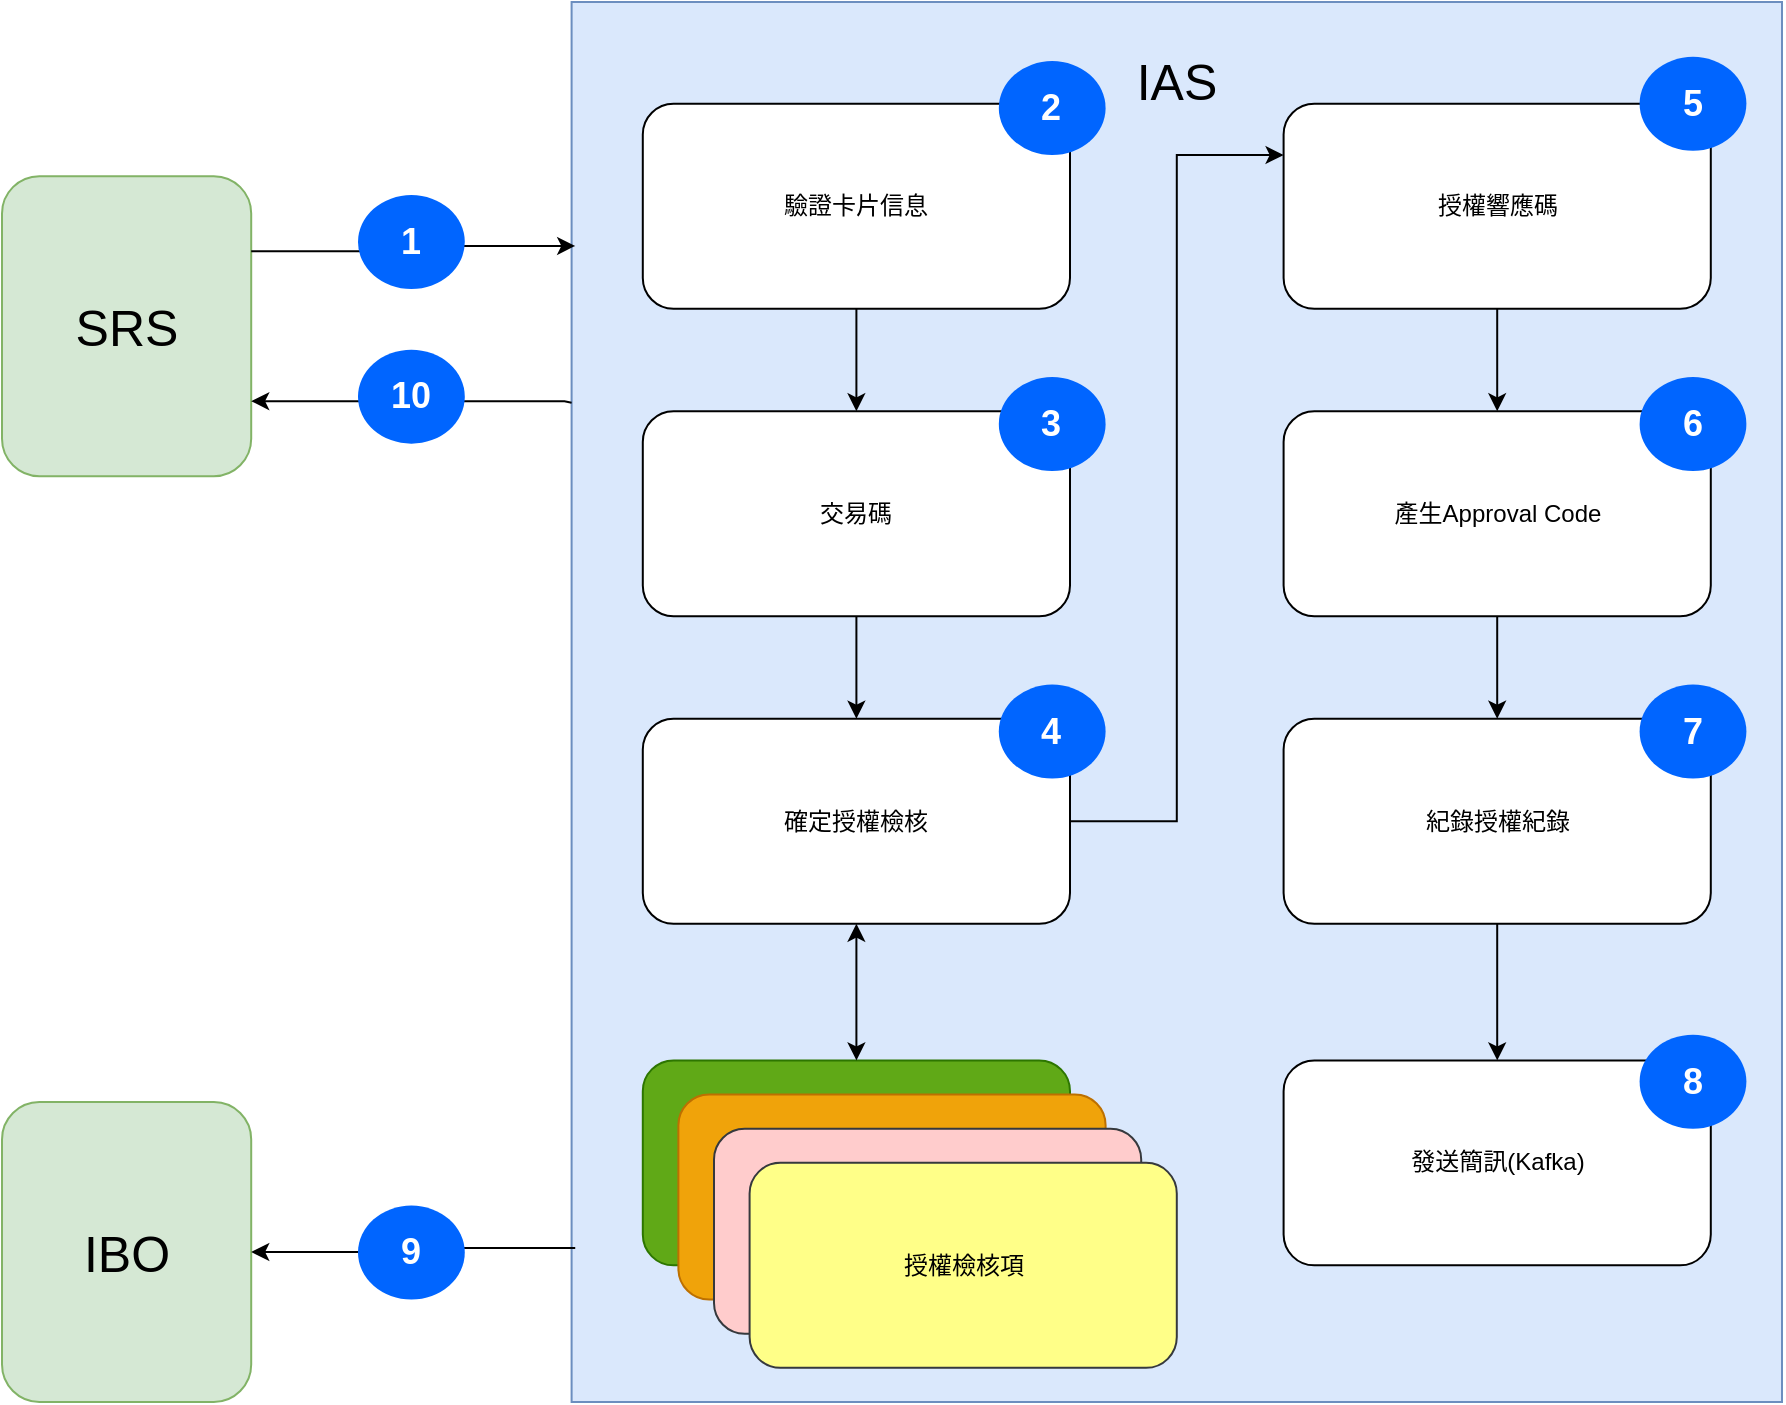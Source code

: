 <mxfile version="22.1.11" type="device" pages="3">
  <diagram id="1zKJ3aS7u4nfxaMgUnLf" name="全景圖">
    <mxGraphModel dx="33" dy="878" grid="1" gridSize="10" guides="1" tooltips="1" connect="1" arrows="1" fold="1" page="1" pageScale="1" pageWidth="1654" pageHeight="1169" math="0" shadow="0">
      <root>
        <mxCell id="0" />
        <mxCell id="1" parent="0" />
        <mxCell id="qILNoeOLNLIKOVBpE9GA-1" value="" style="group;" parent="1" vertex="1" connectable="0">
          <mxGeometry x="1860" y="80" width="890" height="700" as="geometry" />
        </mxCell>
        <mxCell id="qILNoeOLNLIKOVBpE9GA-2" value="&lt;font style=&quot;font-size: 25px;&quot;&gt;SRS&lt;/font&gt;" style="rounded=1;whiteSpace=wrap;html=1;fillColor=#d5e8d4;strokeColor=#82b366;" parent="qILNoeOLNLIKOVBpE9GA-1" vertex="1">
          <mxGeometry y="87.104" width="124.6" height="149.958" as="geometry" />
        </mxCell>
        <mxCell id="qILNoeOLNLIKOVBpE9GA-3" value="" style="rounded=0;whiteSpace=wrap;html=1;align=center;fillColor=#dae8fc;strokeColor=#6c8ebf;gradientColor=none;glass=0;shadow=0;gradientDirection=east;" parent="qILNoeOLNLIKOVBpE9GA-1" vertex="1">
          <mxGeometry x="284.8" width="605.2" height="700" as="geometry" />
        </mxCell>
        <mxCell id="qILNoeOLNLIKOVBpE9GA-4" value="&lt;font style=&quot;font-size: 25px;&quot;&gt;IAS&lt;/font&gt;" style="text;html=1;strokeColor=none;fillColor=none;align=center;verticalAlign=middle;whiteSpace=wrap;rounded=0;" parent="qILNoeOLNLIKOVBpE9GA-1" vertex="1">
          <mxGeometry x="534" y="13.326" width="106.8" height="51.245" as="geometry" />
        </mxCell>
        <mxCell id="qILNoeOLNLIKOVBpE9GA-5" value="驗證卡片信息" style="rounded=1;whiteSpace=wrap;html=1;" parent="qILNoeOLNLIKOVBpE9GA-1" vertex="1">
          <mxGeometry x="320.4" y="50.906" width="213.6" height="102.49" as="geometry" />
        </mxCell>
        <mxCell id="qILNoeOLNLIKOVBpE9GA-6" value="交易碼" style="rounded=1;whiteSpace=wrap;html=1;" parent="qILNoeOLNLIKOVBpE9GA-1" vertex="1">
          <mxGeometry x="320.4" y="204.641" width="213.6" height="102.49" as="geometry" />
        </mxCell>
        <mxCell id="qILNoeOLNLIKOVBpE9GA-7" value="" style="edgeStyle=orthogonalEdgeStyle;rounded=0;orthogonalLoop=1;jettySize=auto;html=1;" parent="qILNoeOLNLIKOVBpE9GA-1" source="qILNoeOLNLIKOVBpE9GA-5" target="qILNoeOLNLIKOVBpE9GA-6" edge="1">
          <mxGeometry relative="1" as="geometry" />
        </mxCell>
        <mxCell id="qILNoeOLNLIKOVBpE9GA-8" value="確定授權檢核" style="rounded=1;whiteSpace=wrap;html=1;" parent="qILNoeOLNLIKOVBpE9GA-1" vertex="1">
          <mxGeometry x="320.4" y="358.375" width="213.6" height="102.49" as="geometry" />
        </mxCell>
        <mxCell id="qILNoeOLNLIKOVBpE9GA-9" value="" style="edgeStyle=orthogonalEdgeStyle;rounded=0;orthogonalLoop=1;jettySize=auto;html=1;" parent="qILNoeOLNLIKOVBpE9GA-1" source="qILNoeOLNLIKOVBpE9GA-6" target="qILNoeOLNLIKOVBpE9GA-8" edge="1">
          <mxGeometry relative="1" as="geometry" />
        </mxCell>
        <mxCell id="qILNoeOLNLIKOVBpE9GA-10" value="授權響應碼" style="rounded=1;whiteSpace=wrap;html=1;" parent="qILNoeOLNLIKOVBpE9GA-1" vertex="1">
          <mxGeometry x="640.8" y="50.906" width="213.6" height="102.49" as="geometry" />
        </mxCell>
        <mxCell id="qILNoeOLNLIKOVBpE9GA-11" style="edgeStyle=orthogonalEdgeStyle;rounded=0;orthogonalLoop=1;jettySize=auto;html=1;entryX=0;entryY=0.25;entryDx=0;entryDy=0;" parent="qILNoeOLNLIKOVBpE9GA-1" source="qILNoeOLNLIKOVBpE9GA-8" target="qILNoeOLNLIKOVBpE9GA-10" edge="1">
          <mxGeometry relative="1" as="geometry" />
        </mxCell>
        <mxCell id="qILNoeOLNLIKOVBpE9GA-12" value="產生Approval Code" style="rounded=1;whiteSpace=wrap;html=1;" parent="qILNoeOLNLIKOVBpE9GA-1" vertex="1">
          <mxGeometry x="640.8" y="204.641" width="213.6" height="102.49" as="geometry" />
        </mxCell>
        <mxCell id="qILNoeOLNLIKOVBpE9GA-13" style="edgeStyle=orthogonalEdgeStyle;rounded=0;orthogonalLoop=1;jettySize=auto;html=1;" parent="qILNoeOLNLIKOVBpE9GA-1" source="qILNoeOLNLIKOVBpE9GA-10" target="qILNoeOLNLIKOVBpE9GA-12" edge="1">
          <mxGeometry relative="1" as="geometry" />
        </mxCell>
        <mxCell id="qILNoeOLNLIKOVBpE9GA-14" value="紀錄授權紀錄" style="rounded=1;whiteSpace=wrap;html=1;" parent="qILNoeOLNLIKOVBpE9GA-1" vertex="1">
          <mxGeometry x="640.8" y="358.375" width="213.6" height="102.49" as="geometry" />
        </mxCell>
        <mxCell id="qILNoeOLNLIKOVBpE9GA-15" style="edgeStyle=orthogonalEdgeStyle;rounded=0;orthogonalLoop=1;jettySize=auto;html=1;entryX=0.5;entryY=0;entryDx=0;entryDy=0;" parent="qILNoeOLNLIKOVBpE9GA-1" source="qILNoeOLNLIKOVBpE9GA-12" target="qILNoeOLNLIKOVBpE9GA-14" edge="1">
          <mxGeometry relative="1" as="geometry" />
        </mxCell>
        <mxCell id="qILNoeOLNLIKOVBpE9GA-16" value="發送簡訊(Kafka)" style="rounded=1;whiteSpace=wrap;html=1;" parent="qILNoeOLNLIKOVBpE9GA-1" vertex="1">
          <mxGeometry x="640.8" y="529.192" width="213.6" height="102.49" as="geometry" />
        </mxCell>
        <mxCell id="qILNoeOLNLIKOVBpE9GA-17" style="edgeStyle=orthogonalEdgeStyle;rounded=0;orthogonalLoop=1;jettySize=auto;html=1;" parent="qILNoeOLNLIKOVBpE9GA-1" source="qILNoeOLNLIKOVBpE9GA-14" target="qILNoeOLNLIKOVBpE9GA-16" edge="1">
          <mxGeometry relative="1" as="geometry" />
        </mxCell>
        <mxCell id="qILNoeOLNLIKOVBpE9GA-18" value="確定授權檢核" style="rounded=1;whiteSpace=wrap;html=1;fillColor=#60a917;strokeColor=#2D7600;fontColor=#ffffff;" parent="qILNoeOLNLIKOVBpE9GA-1" vertex="1">
          <mxGeometry x="320.4" y="529.192" width="213.6" height="102.49" as="geometry" />
        </mxCell>
        <mxCell id="qILNoeOLNLIKOVBpE9GA-19" value="" style="edgeStyle=orthogonalEdgeStyle;rounded=0;orthogonalLoop=1;jettySize=auto;html=1;startArrow=classic;startFill=1;" parent="qILNoeOLNLIKOVBpE9GA-1" source="qILNoeOLNLIKOVBpE9GA-8" target="qILNoeOLNLIKOVBpE9GA-18" edge="1">
          <mxGeometry relative="1" as="geometry" />
        </mxCell>
        <mxCell id="qILNoeOLNLIKOVBpE9GA-20" value="確定授權檢核" style="rounded=1;whiteSpace=wrap;html=1;fillColor=#f0a30a;fontColor=#000000;strokeColor=#BD7000;" parent="qILNoeOLNLIKOVBpE9GA-1" vertex="1">
          <mxGeometry x="338.2" y="546.274" width="213.6" height="102.49" as="geometry" />
        </mxCell>
        <mxCell id="qILNoeOLNLIKOVBpE9GA-21" value="確定授權檢核" style="rounded=1;whiteSpace=wrap;html=1;fillColor=#ffcccc;strokeColor=#36393d;" parent="qILNoeOLNLIKOVBpE9GA-1" vertex="1">
          <mxGeometry x="356" y="563.355" width="213.6" height="102.49" as="geometry" />
        </mxCell>
        <mxCell id="qILNoeOLNLIKOVBpE9GA-22" value="授權檢核項" style="rounded=1;whiteSpace=wrap;html=1;fillColor=#ffff88;strokeColor=#36393d;" parent="qILNoeOLNLIKOVBpE9GA-1" vertex="1">
          <mxGeometry x="373.8" y="580.437" width="213.6" height="102.49" as="geometry" />
        </mxCell>
        <mxCell id="qILNoeOLNLIKOVBpE9GA-23" value="7" style="ellipse;whiteSpace=wrap;html=1;fontSize=18;fillColor=#0065FF;strokeColor=none;fontColor=#ffffff;rounded=1;fontStyle=1;arcSize=50;sketch=0;" parent="qILNoeOLNLIKOVBpE9GA-1" vertex="1">
          <mxGeometry x="818.8" y="341.294" width="53.4" height="46.975" as="geometry" />
        </mxCell>
        <mxCell id="qILNoeOLNLIKOVBpE9GA-24" value="6" style="ellipse;whiteSpace=wrap;html=1;fontSize=18;fillColor=#0065FF;strokeColor=none;fontColor=#ffffff;rounded=1;fontStyle=1;arcSize=50;sketch=0;" parent="qILNoeOLNLIKOVBpE9GA-1" vertex="1">
          <mxGeometry x="818.8" y="187.559" width="53.4" height="46.975" as="geometry" />
        </mxCell>
        <mxCell id="qILNoeOLNLIKOVBpE9GA-25" value="5" style="ellipse;whiteSpace=wrap;html=1;fontSize=18;fillColor=#0065FF;strokeColor=none;fontColor=#ffffff;rounded=1;fontStyle=1;arcSize=50;sketch=0;" parent="qILNoeOLNLIKOVBpE9GA-1" vertex="1">
          <mxGeometry x="818.8" y="27.419" width="53.4" height="46.975" as="geometry" />
        </mxCell>
        <mxCell id="qILNoeOLNLIKOVBpE9GA-26" value="4" style="ellipse;whiteSpace=wrap;html=1;fontSize=18;fillColor=#0065FF;strokeColor=none;fontColor=#ffffff;rounded=1;fontStyle=1;arcSize=50;sketch=0;" parent="qILNoeOLNLIKOVBpE9GA-1" vertex="1">
          <mxGeometry x="498.4" y="341.294" width="53.4" height="46.975" as="geometry" />
        </mxCell>
        <mxCell id="qILNoeOLNLIKOVBpE9GA-27" value="3" style="ellipse;whiteSpace=wrap;html=1;fontSize=18;fillColor=#0065FF;strokeColor=none;fontColor=#ffffff;rounded=1;fontStyle=1;arcSize=50;sketch=0;" parent="qILNoeOLNLIKOVBpE9GA-1" vertex="1">
          <mxGeometry x="498.4" y="187.559" width="53.4" height="46.975" as="geometry" />
        </mxCell>
        <mxCell id="qILNoeOLNLIKOVBpE9GA-28" value="2" style="ellipse;whiteSpace=wrap;html=1;fontSize=18;fillColor=#0065FF;strokeColor=none;fontColor=#ffffff;rounded=1;fontStyle=1;arcSize=50;sketch=0;" parent="qILNoeOLNLIKOVBpE9GA-1" vertex="1">
          <mxGeometry x="498.4" y="29.554" width="53.4" height="46.975" as="geometry" />
        </mxCell>
        <mxCell id="qILNoeOLNLIKOVBpE9GA-29" value="8" style="ellipse;whiteSpace=wrap;html=1;fontSize=18;fillColor=#0065FF;strokeColor=none;fontColor=#ffffff;rounded=1;fontStyle=1;arcSize=50;sketch=0;" parent="qILNoeOLNLIKOVBpE9GA-1" vertex="1">
          <mxGeometry x="818.8" y="516.381" width="53.4" height="46.975" as="geometry" />
        </mxCell>
        <mxCell id="qILNoeOLNLIKOVBpE9GA-30" value="&lt;font style=&quot;font-size: 25px;&quot;&gt;IBO&lt;/font&gt;" style="rounded=1;whiteSpace=wrap;html=1;fillColor=#d5e8d4;strokeColor=#82b366;" parent="qILNoeOLNLIKOVBpE9GA-1" vertex="1">
          <mxGeometry y="550.042" width="124.6" height="149.958" as="geometry" />
        </mxCell>
        <mxCell id="qILNoeOLNLIKOVBpE9GA-31" style="edgeStyle=orthogonalEdgeStyle;rounded=0;orthogonalLoop=1;jettySize=auto;html=1;exitX=1;exitY=0.25;exitDx=0;exitDy=0;" parent="qILNoeOLNLIKOVBpE9GA-1" source="qILNoeOLNLIKOVBpE9GA-2" edge="1">
          <mxGeometry relative="1" as="geometry">
            <mxPoint x="286.58" y="121.945" as="targetPoint" />
            <Array as="points">
              <mxPoint x="204.7" y="125.429" />
              <mxPoint x="204.7" y="121.945" />
              <mxPoint x="286.58" y="121.945" />
            </Array>
          </mxGeometry>
        </mxCell>
        <mxCell id="qILNoeOLNLIKOVBpE9GA-32" value="1" style="ellipse;whiteSpace=wrap;html=1;fontSize=18;fillColor=#0065FF;strokeColor=none;fontColor=#ffffff;rounded=1;fontStyle=1;arcSize=50;sketch=0;" parent="qILNoeOLNLIKOVBpE9GA-1" vertex="1">
          <mxGeometry x="178" y="96.547" width="53.4" height="46.975" as="geometry" />
        </mxCell>
        <mxCell id="qILNoeOLNLIKOVBpE9GA-33" style="edgeStyle=orthogonalEdgeStyle;rounded=0;orthogonalLoop=1;jettySize=auto;html=1;exitX=1;exitY=0.75;exitDx=0;exitDy=0;endArrow=none;endFill=0;startArrow=classic;startFill=1;" parent="qILNoeOLNLIKOVBpE9GA-1" source="qILNoeOLNLIKOVBpE9GA-2" edge="1">
          <mxGeometry relative="1" as="geometry">
            <mxPoint x="284.8" y="200.338" as="targetPoint" />
            <Array as="points">
              <mxPoint x="281.24" y="200.338" />
            </Array>
          </mxGeometry>
        </mxCell>
        <mxCell id="qILNoeOLNLIKOVBpE9GA-34" value="10" style="ellipse;whiteSpace=wrap;html=1;fontSize=18;fillColor=#0065FF;strokeColor=none;fontColor=#ffffff;rounded=1;fontStyle=1;arcSize=50;sketch=0;" parent="qILNoeOLNLIKOVBpE9GA-1" vertex="1">
          <mxGeometry x="178" y="173.86" width="53.4" height="46.975" as="geometry" />
        </mxCell>
        <mxCell id="qILNoeOLNLIKOVBpE9GA-35" style="edgeStyle=orthogonalEdgeStyle;rounded=0;orthogonalLoop=1;jettySize=auto;html=1;entryX=0.003;entryY=0.89;entryDx=0;entryDy=0;entryPerimeter=0;endArrow=none;endFill=0;startArrow=classic;startFill=1;" parent="qILNoeOLNLIKOVBpE9GA-1" source="qILNoeOLNLIKOVBpE9GA-30" target="qILNoeOLNLIKOVBpE9GA-3" edge="1">
          <mxGeometry relative="1" as="geometry" />
        </mxCell>
        <mxCell id="qILNoeOLNLIKOVBpE9GA-36" value="9" style="ellipse;whiteSpace=wrap;html=1;fontSize=18;fillColor=#0065FF;strokeColor=none;fontColor=#ffffff;rounded=1;fontStyle=1;arcSize=50;sketch=0;" parent="qILNoeOLNLIKOVBpE9GA-1" vertex="1">
          <mxGeometry x="178" y="601.791" width="53.4" height="46.975" as="geometry" />
        </mxCell>
      </root>
    </mxGraphModel>
  </diagram>
  <diagram id="_mXWE-AlIpcyo3pY2MIP" name="系統流程">
    <mxGraphModel dx="1434" dy="746" grid="1" gridSize="10" guides="1" tooltips="1" connect="1" arrows="1" fold="1" page="1" pageScale="1" pageWidth="1654" pageHeight="1169" math="0" shadow="0">
      <root>
        <mxCell id="0" />
        <mxCell id="1" parent="0" />
        <mxCell id="3SIILa7-b4YnE8WX1GCS-1" value="" style="edgeStyle=orthogonalEdgeStyle;rounded=0;orthogonalLoop=1;jettySize=auto;html=1;" parent="1" source="3SIILa7-b4YnE8WX1GCS-2" target="3SIILa7-b4YnE8WX1GCS-5" edge="1">
          <mxGeometry relative="1" as="geometry" />
        </mxCell>
        <mxCell id="3SIILa7-b4YnE8WX1GCS-2" value="common.PrepareIasContextStep" style="rounded=0;whiteSpace=wrap;html=1;" parent="1" vertex="1">
          <mxGeometry x="610" y="40" width="200" height="60" as="geometry" />
        </mxCell>
        <mxCell id="3SIILa7-b4YnE8WX1GCS-3" value="&lt;div style=&quot;&quot;&gt;&lt;span style=&quot;background-color: initial;&quot;&gt;驗證卡號、有效期、幣別&lt;/span&gt;&lt;/div&gt;" style="text;html=1;strokeColor=none;fillColor=none;align=left;verticalAlign=middle;whiteSpace=wrap;rounded=0;" parent="1" vertex="1">
          <mxGeometry x="815" y="65" width="190" height="30" as="geometry" />
        </mxCell>
        <mxCell id="3SIILa7-b4YnE8WX1GCS-4" value="" style="edgeStyle=orthogonalEdgeStyle;rounded=0;orthogonalLoop=1;jettySize=auto;html=1;" parent="1" source="3SIILa7-b4YnE8WX1GCS-5" target="3SIILa7-b4YnE8WX1GCS-8" edge="1">
          <mxGeometry relative="1" as="geometry" />
        </mxCell>
        <mxCell id="3SIILa7-b4YnE8WX1GCS-5" value="step.DetermineTransactionCodeStep" style="rounded=0;whiteSpace=wrap;html=1;" parent="1" vertex="1">
          <mxGeometry x="610" y="180" width="200" height="60" as="geometry" />
        </mxCell>
        <mxCell id="3SIILa7-b4YnE8WX1GCS-6" value="取得交易碼&lt;br&gt;VISA Transaction Rule with ISO message to get txn Code ( filter expression)&lt;br&gt;(強制授權)" style="text;html=1;strokeColor=none;fillColor=none;align=left;verticalAlign=middle;whiteSpace=wrap;rounded=0;" parent="1" vertex="1">
          <mxGeometry x="815" y="185" width="485" height="50" as="geometry" />
        </mxCell>
        <mxCell id="3SIILa7-b4YnE8WX1GCS-7" value="" style="edgeStyle=orthogonalEdgeStyle;rounded=0;orthogonalLoop=1;jettySize=auto;html=1;" parent="1" source="3SIILa7-b4YnE8WX1GCS-8" target="3SIILa7-b4YnE8WX1GCS-12" edge="1">
          <mxGeometry relative="1" as="geometry" />
        </mxCell>
        <mxCell id="3SIILa7-b4YnE8WX1GCS-8" value="check.AuthSequenceCodeStep" style="rounded=0;whiteSpace=wrap;html=1;" parent="1" vertex="1">
          <mxGeometry x="610" y="320" width="200" height="60" as="geometry" />
        </mxCell>
        <mxCell id="3SIILa7-b4YnE8WX1GCS-9" style="edgeStyle=orthogonalEdgeStyle;rounded=0;orthogonalLoop=1;jettySize=auto;html=1;" parent="1" source="3SIILa7-b4YnE8WX1GCS-10" target="3SIILa7-b4YnE8WX1GCS-25" edge="1">
          <mxGeometry relative="1" as="geometry" />
        </mxCell>
        <mxCell id="3SIILa7-b4YnE8WX1GCS-10" value="找出授權檢核順序（Auth Sequence Code&lt;br&gt;授權檢核項目( Auth Check Item)&lt;br&gt;&lt;br&gt;1. Find&amp;nbsp; athSeqIdnCde&lt;span style=&quot;background-color: initial;&quot;&gt;&amp;nbsp; (&lt;/span&gt;&lt;span style=&quot;background-color: rgb(255, 217, 102);&quot;&gt;DFLTDFLT6810&lt;/span&gt;) from&amp;nbsp; Transaction Process Control By Transaction Code&lt;br&gt;&lt;br&gt;2. Find&amp;nbsp;AuthSequenceCode by athSeqIdnCde&amp;nbsp;+&amp;nbsp;txnCryCde +&amp;nbsp;networkType&lt;br&gt;&lt;br&gt;3. Processing check item from AuthSequence Code&lt;br&gt;" style="text;html=1;strokeColor=none;fillColor=none;align=left;verticalAlign=top;whiteSpace=wrap;rounded=0;" parent="1" vertex="1">
          <mxGeometry x="815" y="277.5" width="300" height="145" as="geometry" />
        </mxCell>
        <mxCell id="3SIILa7-b4YnE8WX1GCS-11" value="" style="edgeStyle=orthogonalEdgeStyle;rounded=0;orthogonalLoop=1;jettySize=auto;html=1;" parent="1" source="3SIILa7-b4YnE8WX1GCS-12" target="3SIILa7-b4YnE8WX1GCS-15" edge="1">
          <mxGeometry relative="1" as="geometry" />
        </mxCell>
        <mxCell id="3SIILa7-b4YnE8WX1GCS-12" value="step.DetermineMostServerResponseStep" style="rounded=0;whiteSpace=wrap;html=1;" parent="1" vertex="1">
          <mxGeometry x="590" y="460" width="240" height="60" as="geometry" />
        </mxCell>
        <mxCell id="3SIILa7-b4YnE8WX1GCS-13" value="檢核violations，並回傳授權響應碼" style="text;html=1;strokeColor=none;fillColor=none;align=left;verticalAlign=middle;whiteSpace=wrap;rounded=0;" parent="1" vertex="1">
          <mxGeometry x="840" y="470" width="300" height="30" as="geometry" />
        </mxCell>
        <mxCell id="3SIILa7-b4YnE8WX1GCS-14" value="" style="edgeStyle=orthogonalEdgeStyle;rounded=0;orthogonalLoop=1;jettySize=auto;html=1;" parent="1" source="3SIILa7-b4YnE8WX1GCS-15" target="3SIILa7-b4YnE8WX1GCS-18" edge="1">
          <mxGeometry relative="1" as="geometry" />
        </mxCell>
        <mxCell id="3SIILa7-b4YnE8WX1GCS-15" value="step.GenerateApproveCodeStep" style="rounded=0;whiteSpace=wrap;html=1;" parent="1" vertex="1">
          <mxGeometry x="590" y="600" width="240" height="60" as="geometry" />
        </mxCell>
        <mxCell id="3SIILa7-b4YnE8WX1GCS-16" value="產生approval Code" style="text;html=1;strokeColor=none;fillColor=none;align=left;verticalAlign=middle;whiteSpace=wrap;rounded=0;" parent="1" vertex="1">
          <mxGeometry x="840" y="615" width="300" height="30" as="geometry" />
        </mxCell>
        <mxCell id="3SIILa7-b4YnE8WX1GCS-17" value="" style="edgeStyle=orthogonalEdgeStyle;rounded=0;orthogonalLoop=1;jettySize=auto;html=1;" parent="1" source="3SIILa7-b4YnE8WX1GCS-18" target="3SIILa7-b4YnE8WX1GCS-21" edge="1">
          <mxGeometry relative="1" as="geometry" />
        </mxCell>
        <mxCell id="3SIILa7-b4YnE8WX1GCS-18" value="step.CreateOutstandingStep" style="rounded=0;whiteSpace=wrap;html=1;" parent="1" vertex="1">
          <mxGeometry x="590" y="740" width="240" height="60" as="geometry" />
        </mxCell>
        <mxCell id="3SIILa7-b4YnE8WX1GCS-19" value="紀錄授權(錯誤)信息(outstanding_authorization)" style="text;html=1;strokeColor=none;fillColor=none;align=left;verticalAlign=middle;whiteSpace=wrap;rounded=0;" parent="1" vertex="1">
          <mxGeometry x="840" y="755" width="300" height="30" as="geometry" />
        </mxCell>
        <mxCell id="3SIILa7-b4YnE8WX1GCS-20" value="" style="edgeStyle=orthogonalEdgeStyle;rounded=0;orthogonalLoop=1;jettySize=auto;html=1;" parent="1" source="3SIILa7-b4YnE8WX1GCS-21" target="3SIILa7-b4YnE8WX1GCS-23" edge="1">
          <mxGeometry relative="1" as="geometry" />
        </mxCell>
        <UserObject label="step.SendMessageStep" id="3SIILa7-b4YnE8WX1GCS-21">
          <mxCell style="rounded=0;whiteSpace=wrap;html=1;" parent="1" vertex="1">
            <mxGeometry x="590" y="880" width="240" height="60" as="geometry" />
          </mxCell>
        </UserObject>
        <mxCell id="3SIILa7-b4YnE8WX1GCS-22" value="Kafka&lt;br&gt;即時/不即時入帳&lt;br&gt;&lt;br&gt;根據Transaction Processing Controler的PTG_TXN_CDE(入帳交易碼)數據執行，和其他相關配置。&lt;br&gt;1.不執行任何動作。&lt;br&gt;2.根據OPI_PTG_IND(聯機入帳標識)，執行否即時/不即時入帳的流程。&lt;br&gt;&lt;br&gt;Notes:&lt;br&gt;&lt;span style=&quot;background-color: rgb(255, 217, 102);&quot;&gt;com.worldline.cardlite.cas.api.AccountPosting/transactionPosting&lt;/span&gt;" style="text;html=1;strokeColor=none;fillColor=none;align=left;verticalAlign=top;whiteSpace=wrap;rounded=0;" parent="1" vertex="1">
          <mxGeometry x="840" y="840" width="350" height="190" as="geometry" />
        </mxCell>
        <UserObject label="step.SendSmsMessageStep" id="3SIILa7-b4YnE8WX1GCS-23">
          <mxCell style="rounded=0;whiteSpace=wrap;html=1;" parent="1" vertex="1">
            <mxGeometry x="590" y="1080" width="240" height="60" as="geometry" />
          </mxCell>
        </UserObject>
        <mxCell id="3SIILa7-b4YnE8WX1GCS-24" value="發送交易訊息至Kafka" style="text;html=1;align=center;verticalAlign=middle;resizable=0;points=[];autosize=1;strokeColor=none;fillColor=none;" parent="1" vertex="1">
          <mxGeometry x="830" y="1080" width="140" height="30" as="geometry" />
        </mxCell>
        <mxCell id="3SIILa7-b4YnE8WX1GCS-25" value="&lt;div&gt;1&lt;span style=&quot;white-space: pre;&quot;&gt;&amp;nbsp;&amp;nbsp;&amp;nbsp;&amp;nbsp;&lt;/span&gt;check.ExpiryDateAuthCheckStep&lt;span style=&quot;&quot;&gt;&lt;span style=&quot;white-space: pre;&quot;&gt;&amp;nbsp;&amp;nbsp;&amp;nbsp;&amp;nbsp;&lt;/span&gt;&lt;/span&gt;10&lt;/div&gt;&lt;div&gt;2&lt;span style=&quot;&quot;&gt;&lt;span style=&quot;white-space: pre;&quot;&gt;&amp;nbsp;&amp;nbsp;&amp;nbsp;&amp;nbsp;&lt;/span&gt;&lt;/span&gt;check.CurrencyCheckStep&lt;span style=&quot;&quot;&gt;&lt;span style=&quot;white-space: pre;&quot;&gt;&amp;nbsp;&amp;nbsp;&amp;nbsp;&amp;nbsp;&lt;/span&gt;&lt;/span&gt;20&lt;/div&gt;&lt;div&gt;3&lt;span style=&quot;&quot;&gt;&lt;span style=&quot;white-space: pre;&quot;&gt;&amp;nbsp;&amp;nbsp;&amp;nbsp;&amp;nbsp;&lt;/span&gt;&lt;/span&gt;check.CustomerStatusAuthCheckStep&lt;span style=&quot;&quot;&gt;&lt;span style=&quot;white-space: pre;&quot;&gt;&amp;nbsp;&amp;nbsp;&amp;nbsp;&amp;nbsp;&lt;/span&gt;&lt;/span&gt;24&lt;/div&gt;&lt;div&gt;4&lt;span style=&quot;&quot;&gt;&lt;span style=&quot;white-space: pre;&quot;&gt;&amp;nbsp;&amp;nbsp;&amp;nbsp;&amp;nbsp;&lt;/span&gt;&lt;/span&gt;check.CustomerBlockAuthCheckStep&lt;span style=&quot;&quot;&gt;&lt;span style=&quot;white-space: pre;&quot;&gt;&amp;nbsp;&amp;nbsp;&amp;nbsp;&amp;nbsp;&lt;/span&gt;&lt;/span&gt;26&lt;/div&gt;&lt;div&gt;5&lt;span style=&quot;&quot;&gt;&lt;span style=&quot;white-space: pre;&quot;&gt;&amp;nbsp;&amp;nbsp;&amp;nbsp;&amp;nbsp;&lt;/span&gt;&lt;/span&gt;check.AccountStatusAuthCheckStep&lt;span style=&quot;&quot;&gt;&lt;span style=&quot;white-space: pre;&quot;&gt;&amp;nbsp;&amp;nbsp;&amp;nbsp;&amp;nbsp;&lt;/span&gt;&lt;/span&gt;30&lt;/div&gt;&lt;div&gt;6&lt;span style=&quot;&quot;&gt;&lt;span style=&quot;white-space: pre;&quot;&gt;&amp;nbsp;&amp;nbsp;&amp;nbsp;&amp;nbsp;&lt;/span&gt;&lt;/span&gt;check.AccountBlockAuthCheckStep&lt;span style=&quot;&quot;&gt;&lt;span style=&quot;white-space: pre;&quot;&gt;&amp;nbsp;&amp;nbsp;&amp;nbsp;&amp;nbsp;&lt;/span&gt;&lt;/span&gt;40&lt;/div&gt;&lt;div&gt;7&lt;span style=&quot;&quot;&gt;&lt;span style=&quot;white-space: pre;&quot;&gt;&amp;nbsp;&amp;nbsp;&amp;nbsp;&amp;nbsp;&lt;/span&gt;&lt;/span&gt;check.PlasticStatusAuthCheckStep&lt;span style=&quot;&quot;&gt;&lt;span style=&quot;white-space: pre;&quot;&gt;&amp;nbsp;&amp;nbsp;&amp;nbsp;&amp;nbsp;&lt;/span&gt;&lt;/span&gt;44&lt;/div&gt;&lt;div&gt;8&lt;span style=&quot;&quot;&gt;&lt;span style=&quot;white-space: pre;&quot;&gt;&amp;nbsp;&amp;nbsp;&amp;nbsp;&amp;nbsp;&lt;/span&gt;&lt;/span&gt;check.ApplicationStatusAuthCheckStep&lt;span style=&quot;&quot;&gt;&lt;span style=&quot;white-space: pre;&quot;&gt;&amp;nbsp;&amp;nbsp;&amp;nbsp;&amp;nbsp;&lt;/span&gt;&lt;/span&gt;46&lt;/div&gt;&lt;div&gt;9&lt;span style=&quot;&quot;&gt;&lt;span style=&quot;white-space: pre;&quot;&gt;&amp;nbsp;&amp;nbsp;&amp;nbsp;&amp;nbsp;&lt;/span&gt;&lt;/span&gt;check.FirstUsageAuthCheckStep&lt;span style=&quot;&quot;&gt;&lt;span style=&quot;white-space: pre;&quot;&gt;&amp;nbsp;&amp;nbsp;&amp;nbsp;&amp;nbsp;&lt;/span&gt;&lt;/span&gt;50&lt;/div&gt;&lt;div&gt;10&lt;span style=&quot;&quot;&gt;&lt;span style=&quot;white-space: pre;&quot;&gt;&amp;nbsp;&amp;nbsp;&amp;nbsp;&amp;nbsp;&lt;/span&gt;&lt;/span&gt;check.MccAuthCheckStep&lt;span style=&quot;&quot;&gt;&lt;span style=&quot;white-space: pre;&quot;&gt;&amp;nbsp;&amp;nbsp;&amp;nbsp;&amp;nbsp;&lt;/span&gt;&lt;/span&gt;55&lt;/div&gt;&lt;div&gt;11&lt;span style=&quot;&quot;&gt;&lt;span style=&quot;white-space: pre;&quot;&gt;&amp;nbsp;&amp;nbsp;&amp;nbsp;&amp;nbsp;&lt;/span&gt;&lt;/span&gt;vis.Cvv2AuthCheckStep&lt;span style=&quot;&quot;&gt;&lt;span style=&quot;white-space: pre;&quot;&gt;&amp;nbsp;&amp;nbsp;&amp;nbsp;&amp;nbsp;&lt;/span&gt;&lt;/span&gt;60&lt;/div&gt;&lt;div&gt;12&lt;span style=&quot;&quot;&gt;&lt;span style=&quot;white-space: pre;&quot;&gt;&amp;nbsp;&amp;nbsp;&amp;nbsp;&amp;nbsp;&lt;/span&gt;&lt;/span&gt;check.CvvAuthCheckStep&lt;span style=&quot;&quot;&gt;&lt;span style=&quot;white-space: pre;&quot;&gt;&amp;nbsp;&amp;nbsp;&amp;nbsp;&amp;nbsp;&lt;/span&gt;&lt;/span&gt;70&lt;/div&gt;&lt;div&gt;13&lt;span style=&quot;&quot;&gt;&lt;span style=&quot;white-space: pre;&quot;&gt;&amp;nbsp;&amp;nbsp;&amp;nbsp;&amp;nbsp;&lt;/span&gt;&lt;/span&gt;check.Cvv2RetriesAuthCheckStep&lt;span style=&quot;&quot;&gt;&lt;span style=&quot;white-space: pre;&quot;&gt;&amp;nbsp;&amp;nbsp;&amp;nbsp;&amp;nbsp;&lt;/span&gt;&lt;/span&gt;70&lt;/div&gt;&lt;div&gt;14&lt;span style=&quot;&quot;&gt;&lt;span style=&quot;white-space: pre;&quot;&gt;&amp;nbsp;&amp;nbsp;&amp;nbsp;&amp;nbsp;&lt;/span&gt;&lt;/span&gt;check.CvvRetriesAuthCheckStep&lt;span style=&quot;&quot;&gt;&lt;span style=&quot;white-space: pre;&quot;&gt;&amp;nbsp;&amp;nbsp;&amp;nbsp;&amp;nbsp;&lt;/span&gt;&lt;/span&gt;80&lt;/div&gt;&lt;div&gt;15&lt;span style=&quot;&quot;&gt;&lt;span style=&quot;white-space: pre;&quot;&gt;&amp;nbsp;&amp;nbsp;&amp;nbsp;&amp;nbsp;&lt;/span&gt;&lt;/span&gt;check.PinAuthCheckStep&lt;span style=&quot;&quot;&gt;&lt;span style=&quot;white-space: pre;&quot;&gt;&amp;nbsp;&amp;nbsp;&amp;nbsp;&amp;nbsp;&lt;/span&gt;&lt;/span&gt;80&lt;/div&gt;&lt;div&gt;16&lt;span style=&quot;&quot;&gt;&lt;span style=&quot;white-space: pre;&quot;&gt;&amp;nbsp;&amp;nbsp;&amp;nbsp;&amp;nbsp;&lt;/span&gt;&lt;/span&gt;check.PinRetriesAuthCheckStep&lt;span style=&quot;&quot;&gt;&lt;span style=&quot;white-space: pre;&quot;&gt;&amp;nbsp;&amp;nbsp;&amp;nbsp;&amp;nbsp;&lt;/span&gt;&lt;/span&gt;90&lt;/div&gt;&lt;div&gt;17&lt;span style=&quot;&quot;&gt;&lt;span style=&quot;white-space: pre;&quot;&gt;&amp;nbsp;&amp;nbsp;&amp;nbsp;&amp;nbsp;&lt;/span&gt;&lt;/span&gt;check.ApplicationLimitAuthCheckStep&lt;span style=&quot;&quot;&gt;&lt;span style=&quot;white-space: pre;&quot;&gt;&amp;nbsp;&amp;nbsp;&amp;nbsp;&amp;nbsp;&lt;/span&gt;&lt;/span&gt;100&lt;/div&gt;&lt;div&gt;18&lt;span style=&quot;&quot;&gt;&lt;span style=&quot;white-space: pre;&quot;&gt;&amp;nbsp;&amp;nbsp;&amp;nbsp;&amp;nbsp;&lt;/span&gt;&lt;/span&gt;step.DetermineAccountCreditConfigStep&lt;span style=&quot;&quot;&gt;&lt;span style=&quot;white-space: pre;&quot;&gt;&amp;nbsp;&amp;nbsp;&amp;nbsp;&amp;nbsp;&lt;/span&gt;&lt;/span&gt;110&lt;/div&gt;&lt;div&gt;19&lt;span style=&quot;&quot;&gt;&lt;span style=&quot;white-space: pre;&quot;&gt;&amp;nbsp;&amp;nbsp;&amp;nbsp;&amp;nbsp;&lt;/span&gt;&lt;/span&gt;check.CreditLimitAuthCheckStep&lt;span style=&quot;&quot;&gt;&lt;span style=&quot;white-space: pre;&quot;&gt;&amp;nbsp;&amp;nbsp;&amp;nbsp;&amp;nbsp;&lt;/span&gt;&lt;/span&gt;120&lt;/div&gt;&lt;div&gt;20&lt;span style=&quot;&quot;&gt;&lt;span style=&quot;white-space: pre;&quot;&gt;&amp;nbsp;&amp;nbsp;&amp;nbsp;&amp;nbsp;&lt;/span&gt;&lt;/span&gt;common.UpdateAccountCreditDataStep&lt;span style=&quot;&quot;&gt;&lt;span style=&quot;white-space: pre;&quot;&gt;&amp;nbsp;&amp;nbsp;&amp;nbsp;&amp;nbsp;&lt;/span&gt;&lt;/span&gt;160&lt;/div&gt;&lt;div&gt;21&lt;span style=&quot;&quot;&gt;&lt;span style=&quot;white-space: pre;&quot;&gt;&amp;nbsp;&amp;nbsp;&amp;nbsp;&amp;nbsp;&lt;/span&gt;&lt;/span&gt;check.DetermineAccountVelocityConfigStep&lt;span style=&quot;&quot;&gt;&lt;span style=&quot;white-space: pre;&quot;&gt;&amp;nbsp;&amp;nbsp;&amp;nbsp;&amp;nbsp;&lt;/span&gt;&lt;/span&gt;170&lt;/div&gt;&lt;div&gt;22&lt;span style=&quot;&quot;&gt;&lt;span style=&quot;white-space: pre;&quot;&gt;&amp;nbsp;&amp;nbsp;&amp;nbsp;&amp;nbsp;&lt;/span&gt;&lt;/span&gt;check.BussCaseCheckStep&lt;span style=&quot;&quot;&gt;&lt;span style=&quot;white-space: pre;&quot;&gt;&amp;nbsp;&amp;nbsp;&amp;nbsp;&amp;nbsp;&lt;/span&gt;&lt;/span&gt;172&lt;/div&gt;&lt;div&gt;23&lt;span style=&quot;&quot;&gt;&lt;span style=&quot;white-space: pre;&quot;&gt;&amp;nbsp;&amp;nbsp;&amp;nbsp;&amp;nbsp;&lt;/span&gt;&lt;/span&gt;check.RiskControlCheckStep&lt;span style=&quot;&quot;&gt;&lt;span style=&quot;white-space: pre;&quot;&gt;&amp;nbsp;&amp;nbsp;&amp;nbsp;&amp;nbsp;&lt;/span&gt;&lt;/span&gt;173&lt;/div&gt;&lt;div&gt;24&lt;span style=&quot;&quot;&gt;&lt;span style=&quot;white-space: pre;&quot;&gt;&amp;nbsp;&amp;nbsp;&amp;nbsp;&amp;nbsp;&lt;/span&gt;&lt;/span&gt;check.UsageRateCheckStep&lt;span style=&quot;&quot;&gt;&lt;span style=&quot;white-space: pre;&quot;&gt;&amp;nbsp;&amp;nbsp;&amp;nbsp;&amp;nbsp;&lt;/span&gt;&lt;/span&gt;174&lt;/div&gt;&lt;div&gt;25&lt;span style=&quot;&quot;&gt;&lt;span style=&quot;white-space: pre;&quot;&gt;&amp;nbsp;&amp;nbsp;&amp;nbsp;&amp;nbsp;&lt;/span&gt;&lt;/span&gt;common.UpdateVelocityDataStep&lt;span style=&quot;&quot;&gt;&lt;span style=&quot;white-space: pre;&quot;&gt;&amp;nbsp;&amp;nbsp;&amp;nbsp;&amp;nbsp;&lt;/span&gt;&lt;/span&gt;175&lt;/div&gt;&lt;div&gt;26&lt;span style=&quot;&quot;&gt;&lt;span style=&quot;white-space: pre;&quot;&gt;&amp;nbsp;&amp;nbsp;&amp;nbsp;&amp;nbsp;&lt;/span&gt;&lt;/span&gt;check.RollingExcessiveUsagePeriodStep&lt;span style=&quot;&quot;&gt;&lt;span style=&quot;white-space: pre;&quot;&gt;&amp;nbsp;&amp;nbsp;&amp;nbsp;&amp;nbsp;&lt;/span&gt;&lt;/span&gt;180&lt;/div&gt;&lt;div&gt;27&lt;span style=&quot;&quot;&gt;&lt;span style=&quot;white-space: pre;&quot;&gt;&amp;nbsp;&amp;nbsp;&amp;nbsp;&amp;nbsp;&lt;/span&gt;&lt;/span&gt;check.ExcessiveUsageAuthCheckStep&lt;span style=&quot;&quot;&gt;&lt;span style=&quot;white-space: pre;&quot;&gt;&amp;nbsp;&amp;nbsp;&amp;nbsp;&amp;nbsp;&lt;/span&gt;&lt;/span&gt;190&lt;/div&gt;&lt;div&gt;28&lt;span style=&quot;&quot;&gt;&lt;span style=&quot;white-space: pre;&quot;&gt;&amp;nbsp;&amp;nbsp;&amp;nbsp;&amp;nbsp;&lt;/span&gt;&lt;/span&gt;step.UpdateExcessiveUsageStep&lt;span style=&quot;&quot;&gt;&lt;span style=&quot;white-space: pre;&quot;&gt;&amp;nbsp;&amp;nbsp;&amp;nbsp;&amp;nbsp;&lt;/span&gt;&lt;/span&gt;200&lt;/div&gt;" style="text;html=1;align=left;verticalAlign=middle;resizable=0;points=[];autosize=1;strokeColor=none;fillColor=none;" parent="1" vertex="1">
          <mxGeometry x="1280" y="140" width="320" height="420" as="geometry" />
        </mxCell>
        <mxCell id="3SIILa7-b4YnE8WX1GCS-26" value="IAS" style="rounded=0;whiteSpace=wrap;html=1;" parent="1" vertex="1">
          <mxGeometry x="100" y="40" width="120" height="60" as="geometry" />
        </mxCell>
        <mxCell id="3SIILa7-b4YnE8WX1GCS-27" value="" style="endArrow=classic;html=1;rounded=0;exitX=1;exitY=0.5;exitDx=0;exitDy=0;entryX=0;entryY=0.5;entryDx=0;entryDy=0;" parent="1" source="3SIILa7-b4YnE8WX1GCS-26" target="3SIILa7-b4YnE8WX1GCS-2" edge="1">
          <mxGeometry relative="1" as="geometry">
            <mxPoint x="500" y="130" as="sourcePoint" />
            <mxPoint x="600" y="130" as="targetPoint" />
          </mxGeometry>
        </mxCell>
        <mxCell id="3SIILa7-b4YnE8WX1GCS-28" value="&lt;span style=&quot;background-color: rgb(255, 217, 102);&quot;&gt;RequestService.json&lt;/span&gt;" style="edgeLabel;resizable=0;html=1;align=center;verticalAlign=middle;fontSize=24;" parent="3SIILa7-b4YnE8WX1GCS-27" connectable="0" vertex="1">
          <mxGeometry relative="1" as="geometry" />
        </mxCell>
      </root>
    </mxGraphModel>
  </diagram>
  <diagram name="草稿" id="3dF16e8RksI5V0WSV1B_">
    <mxGraphModel dx="-220" dy="746" grid="1" gridSize="10" guides="1" tooltips="1" connect="1" arrows="1" fold="0" page="1" pageScale="1" pageWidth="1654" pageHeight="1169" math="0" shadow="0">
      <root>
        <mxCell id="0" />
        <mxCell id="1" parent="0" />
        <mxCell id="q_rT3Un5NSsV7Birm5jb-58" value="" style="rounded=1;whiteSpace=wrap;html=1;fillColor=#f8cecc;strokeColor=#b85450;" parent="1" vertex="1">
          <mxGeometry x="2430" y="760" width="830" height="245" as="geometry" />
        </mxCell>
        <mxCell id="q_rT3Un5NSsV7Birm5jb-32" value="" style="edgeStyle=orthogonalEdgeStyle;rounded=0;orthogonalLoop=1;jettySize=auto;html=1;" parent="1" source="q_rT3Un5NSsV7Birm5jb-30" target="q_rT3Un5NSsV7Birm5jb-31" edge="1">
          <mxGeometry relative="1" as="geometry" />
        </mxCell>
        <mxCell id="hIhFtdJ_mNiDQXCbPBuM-1" value="1" style="edgeLabel;html=1;align=center;verticalAlign=middle;resizable=0;points=[];" vertex="1" connectable="0" parent="q_rT3Un5NSsV7Birm5jb-32">
          <mxGeometry x="0.056" relative="1" as="geometry">
            <mxPoint as="offset" />
          </mxGeometry>
        </mxCell>
        <mxCell id="q_rT3Un5NSsV7Birm5jb-30" value="SRS" style="rounded=1;whiteSpace=wrap;html=1;fillColor=#ffe6cc;strokeColor=#d79b00;" parent="1" vertex="1">
          <mxGeometry x="2200" y="780" width="120" height="60" as="geometry" />
        </mxCell>
        <mxCell id="q_rT3Un5NSsV7Birm5jb-34" value="" style="edgeStyle=orthogonalEdgeStyle;rounded=0;orthogonalLoop=1;jettySize=auto;html=1;" parent="1" source="q_rT3Un5NSsV7Birm5jb-31" target="q_rT3Un5NSsV7Birm5jb-33" edge="1">
          <mxGeometry relative="1" as="geometry" />
        </mxCell>
        <mxCell id="q_rT3Un5NSsV7Birm5jb-31" value="驗證卡片信息" style="rounded=1;whiteSpace=wrap;html=1;" parent="1" vertex="1">
          <mxGeometry x="2500" y="780" width="120" height="60" as="geometry" />
        </mxCell>
        <mxCell id="q_rT3Un5NSsV7Birm5jb-43" value="" style="edgeStyle=orthogonalEdgeStyle;rounded=0;orthogonalLoop=1;jettySize=auto;html=1;" parent="1" source="q_rT3Un5NSsV7Birm5jb-33" target="q_rT3Un5NSsV7Birm5jb-42" edge="1">
          <mxGeometry relative="1" as="geometry" />
        </mxCell>
        <mxCell id="v_bPv-2KKbtGAeJZKo34-23" value="3" style="edgeLabel;html=1;align=center;verticalAlign=middle;resizable=0;points=[];" parent="q_rT3Un5NSsV7Birm5jb-43" vertex="1" connectable="0">
          <mxGeometry x="-0.125" y="2" relative="1" as="geometry">
            <mxPoint as="offset" />
          </mxGeometry>
        </mxCell>
        <mxCell id="q_rT3Un5NSsV7Birm5jb-33" value="交易碼" style="rounded=1;whiteSpace=wrap;html=1;" parent="1" vertex="1">
          <mxGeometry x="2700" y="780" width="120" height="60" as="geometry" />
        </mxCell>
        <mxCell id="q_rT3Un5NSsV7Birm5jb-45" value="" style="edgeStyle=orthogonalEdgeStyle;rounded=0;orthogonalLoop=1;jettySize=auto;html=1;" parent="1" source="q_rT3Un5NSsV7Birm5jb-42" target="q_rT3Un5NSsV7Birm5jb-44" edge="1">
          <mxGeometry relative="1" as="geometry" />
        </mxCell>
        <mxCell id="v_bPv-2KKbtGAeJZKo34-24" value="4" style="edgeLabel;html=1;align=center;verticalAlign=middle;resizable=0;points=[];" parent="q_rT3Un5NSsV7Birm5jb-45" vertex="1" connectable="0">
          <mxGeometry x="0.075" y="-4" relative="1" as="geometry">
            <mxPoint as="offset" />
          </mxGeometry>
        </mxCell>
        <mxCell id="SFBoKNeTnfLwf62Vw7wD-65" value="" style="edgeStyle=orthogonalEdgeStyle;rounded=0;orthogonalLoop=1;jettySize=auto;html=1;entryX=0.5;entryY=1;entryDx=0;entryDy=0;" parent="1" source="q_rT3Un5NSsV7Birm5jb-42" target="SFBoKNeTnfLwf62Vw7wD-71" edge="1">
          <mxGeometry relative="1" as="geometry" />
        </mxCell>
        <mxCell id="q_rT3Un5NSsV7Birm5jb-42" value="確定授權檢核" style="rounded=1;whiteSpace=wrap;html=1;" parent="1" vertex="1">
          <mxGeometry x="2900" y="780" width="120" height="60" as="geometry" />
        </mxCell>
        <mxCell id="q_rT3Un5NSsV7Birm5jb-47" value="" style="edgeStyle=orthogonalEdgeStyle;rounded=0;orthogonalLoop=1;jettySize=auto;html=1;" parent="1" source="q_rT3Un5NSsV7Birm5jb-44" target="q_rT3Un5NSsV7Birm5jb-46" edge="1">
          <mxGeometry relative="1" as="geometry" />
        </mxCell>
        <mxCell id="v_bPv-2KKbtGAeJZKo34-25" value="5" style="edgeLabel;html=1;align=center;verticalAlign=middle;resizable=0;points=[];" parent="q_rT3Un5NSsV7Birm5jb-47" vertex="1" connectable="0">
          <mxGeometry x="0.15" y="-3" relative="1" as="geometry">
            <mxPoint as="offset" />
          </mxGeometry>
        </mxCell>
        <mxCell id="q_rT3Un5NSsV7Birm5jb-44" value="授權響應碼" style="rounded=1;whiteSpace=wrap;html=1;" parent="1" vertex="1">
          <mxGeometry x="3100" y="780" width="120" height="60" as="geometry" />
        </mxCell>
        <mxCell id="q_rT3Un5NSsV7Birm5jb-49" value="" style="edgeStyle=orthogonalEdgeStyle;rounded=0;orthogonalLoop=1;jettySize=auto;html=1;" parent="1" source="q_rT3Un5NSsV7Birm5jb-46" target="q_rT3Un5NSsV7Birm5jb-48" edge="1">
          <mxGeometry relative="1" as="geometry" />
        </mxCell>
        <mxCell id="v_bPv-2KKbtGAeJZKo34-26" value="6" style="edgeLabel;html=1;align=center;verticalAlign=middle;resizable=0;points=[];" parent="q_rT3Un5NSsV7Birm5jb-49" vertex="1" connectable="0">
          <mxGeometry x="-0.35" y="5" relative="1" as="geometry">
            <mxPoint as="offset" />
          </mxGeometry>
        </mxCell>
        <mxCell id="q_rT3Un5NSsV7Birm5jb-46" value="產生Approval Code" style="rounded=1;whiteSpace=wrap;html=1;" parent="1" vertex="1">
          <mxGeometry x="3100" y="920" width="120" height="60" as="geometry" />
        </mxCell>
        <mxCell id="q_rT3Un5NSsV7Birm5jb-51" value="" style="edgeStyle=orthogonalEdgeStyle;rounded=0;orthogonalLoop=1;jettySize=auto;html=1;" parent="1" source="q_rT3Un5NSsV7Birm5jb-48" edge="1">
          <mxGeometry relative="1" as="geometry">
            <mxPoint x="2820" y="950" as="targetPoint" />
          </mxGeometry>
        </mxCell>
        <mxCell id="v_bPv-2KKbtGAeJZKo34-27" value="7" style="edgeLabel;html=1;align=center;verticalAlign=middle;resizable=0;points=[];" parent="q_rT3Un5NSsV7Birm5jb-51" vertex="1" connectable="0">
          <mxGeometry x="-0.031" y="-1" relative="1" as="geometry">
            <mxPoint as="offset" />
          </mxGeometry>
        </mxCell>
        <mxCell id="q_rT3Un5NSsV7Birm5jb-48" value="紀錄授權紀錄" style="rounded=1;whiteSpace=wrap;html=1;" parent="1" vertex="1">
          <mxGeometry x="2900" y="920" width="120" height="60" as="geometry" />
        </mxCell>
        <mxCell id="q_rT3Un5NSsV7Birm5jb-59" style="edgeStyle=orthogonalEdgeStyle;rounded=0;orthogonalLoop=1;jettySize=auto;html=1;entryX=0.5;entryY=0;entryDx=0;entryDy=0;" parent="1" source="q_rT3Un5NSsV7Birm5jb-52" target="SFBoKNeTnfLwf62Vw7wD-73" edge="1">
          <mxGeometry relative="1" as="geometry">
            <mxPoint x="2760" y="1090" as="targetPoint" />
          </mxGeometry>
        </mxCell>
        <mxCell id="q_rT3Un5NSsV7Birm5jb-60" value="KAFKA" style="edgeLabel;html=1;align=center;verticalAlign=middle;resizable=0;points=[];" parent="q_rT3Un5NSsV7Birm5jb-59" vertex="1" connectable="0">
          <mxGeometry x="0.044" y="-2" relative="1" as="geometry">
            <mxPoint x="2" y="3" as="offset" />
          </mxGeometry>
        </mxCell>
        <mxCell id="v_bPv-2KKbtGAeJZKo34-28" value="8" style="edgeLabel;html=1;align=center;verticalAlign=middle;resizable=0;points=[];" parent="q_rT3Un5NSsV7Birm5jb-59" vertex="1" connectable="0">
          <mxGeometry x="-0.527" y="3" relative="1" as="geometry">
            <mxPoint as="offset" />
          </mxGeometry>
        </mxCell>
        <mxCell id="q_rT3Un5NSsV7Birm5jb-52" value="發送簡訊(Kafka)" style="rounded=1;whiteSpace=wrap;html=1;arcSize=0;" parent="1" vertex="1">
          <mxGeometry x="2700" y="920" width="120" height="60" as="geometry" />
        </mxCell>
        <mxCell id="q_rT3Un5NSsV7Birm5jb-61" style="edgeStyle=orthogonalEdgeStyle;rounded=0;orthogonalLoop=1;jettySize=auto;html=1;entryX=0.5;entryY=1;entryDx=0;entryDy=0;" parent="1" source="q_rT3Un5NSsV7Birm5jb-52" target="q_rT3Un5NSsV7Birm5jb-30" edge="1">
          <mxGeometry relative="1" as="geometry" />
        </mxCell>
        <mxCell id="v_bPv-2KKbtGAeJZKo34-29" value="9" style="edgeLabel;html=1;align=center;verticalAlign=middle;resizable=0;points=[];" parent="q_rT3Un5NSsV7Birm5jb-61" vertex="1" connectable="0">
          <mxGeometry x="-0.665" y="4" relative="1" as="geometry">
            <mxPoint x="-8" y="-4" as="offset" />
          </mxGeometry>
        </mxCell>
        <mxCell id="v_bPv-2KKbtGAeJZKo34-70" value="" style="rounded=1;whiteSpace=wrap;html=1;fillColor=#f8cecc;strokeColor=#b85450;" parent="1" vertex="1">
          <mxGeometry x="2030" y="200" width="810" height="360" as="geometry" />
        </mxCell>
        <mxCell id="v_bPv-2KKbtGAeJZKo34-71" value="" style="edgeStyle=orthogonalEdgeStyle;rounded=0;orthogonalLoop=1;jettySize=auto;html=1;" parent="1" source="v_bPv-2KKbtGAeJZKo34-73" target="v_bPv-2KKbtGAeJZKo34-76" edge="1">
          <mxGeometry relative="1" as="geometry" />
        </mxCell>
        <mxCell id="v_bPv-2KKbtGAeJZKo34-72" value="1" style="edgeLabel;html=1;align=center;verticalAlign=middle;resizable=0;points=[];" parent="v_bPv-2KKbtGAeJZKo34-71" vertex="1" connectable="0">
          <mxGeometry x="-0.522" y="-1" relative="1" as="geometry">
            <mxPoint as="offset" />
          </mxGeometry>
        </mxCell>
        <mxCell id="v_bPv-2KKbtGAeJZKo34-73" value="SRS" style="rounded=1;whiteSpace=wrap;html=1;fillColor=#d5e8d4;strokeColor=#82b366;" parent="1" vertex="1">
          <mxGeometry x="1800" y="220" width="120" height="60" as="geometry" />
        </mxCell>
        <mxCell id="v_bPv-2KKbtGAeJZKo34-74" value="" style="edgeStyle=orthogonalEdgeStyle;rounded=0;orthogonalLoop=1;jettySize=auto;html=1;" parent="1" source="v_bPv-2KKbtGAeJZKo34-76" target="v_bPv-2KKbtGAeJZKo34-79" edge="1">
          <mxGeometry relative="1" as="geometry" />
        </mxCell>
        <mxCell id="v_bPv-2KKbtGAeJZKo34-75" value="2" style="edgeLabel;html=1;align=center;verticalAlign=middle;resizable=0;points=[];" parent="v_bPv-2KKbtGAeJZKo34-74" vertex="1" connectable="0">
          <mxGeometry x="-0.525" y="-1" relative="1" as="geometry">
            <mxPoint as="offset" />
          </mxGeometry>
        </mxCell>
        <mxCell id="v_bPv-2KKbtGAeJZKo34-76" value="驗證卡片信息" style="rounded=1;whiteSpace=wrap;html=1;" parent="1" vertex="1">
          <mxGeometry x="2100" y="220" width="120" height="60" as="geometry" />
        </mxCell>
        <mxCell id="v_bPv-2KKbtGAeJZKo34-77" value="" style="edgeStyle=orthogonalEdgeStyle;rounded=0;orthogonalLoop=1;jettySize=auto;html=1;" parent="1" source="v_bPv-2KKbtGAeJZKo34-79" target="v_bPv-2KKbtGAeJZKo34-82" edge="1">
          <mxGeometry relative="1" as="geometry" />
        </mxCell>
        <mxCell id="v_bPv-2KKbtGAeJZKo34-78" value="3" style="edgeLabel;html=1;align=center;verticalAlign=middle;resizable=0;points=[];" parent="v_bPv-2KKbtGAeJZKo34-77" vertex="1" connectable="0">
          <mxGeometry x="-0.125" y="2" relative="1" as="geometry">
            <mxPoint as="offset" />
          </mxGeometry>
        </mxCell>
        <mxCell id="v_bPv-2KKbtGAeJZKo34-79" value="交易碼" style="rounded=1;whiteSpace=wrap;html=1;" parent="1" vertex="1">
          <mxGeometry x="2300" y="220" width="120" height="60" as="geometry" />
        </mxCell>
        <mxCell id="v_bPv-2KKbtGAeJZKo34-80" value="" style="edgeStyle=orthogonalEdgeStyle;rounded=0;orthogonalLoop=1;jettySize=auto;html=1;" parent="1" source="v_bPv-2KKbtGAeJZKo34-82" target="v_bPv-2KKbtGAeJZKo34-85" edge="1">
          <mxGeometry relative="1" as="geometry" />
        </mxCell>
        <mxCell id="v_bPv-2KKbtGAeJZKo34-81" value="4" style="edgeLabel;html=1;align=center;verticalAlign=middle;resizable=0;points=[];" parent="v_bPv-2KKbtGAeJZKo34-80" vertex="1" connectable="0">
          <mxGeometry x="0.075" y="-4" relative="1" as="geometry">
            <mxPoint as="offset" />
          </mxGeometry>
        </mxCell>
        <mxCell id="SFBoKNeTnfLwf62Vw7wD-72" style="edgeStyle=orthogonalEdgeStyle;rounded=0;orthogonalLoop=1;jettySize=auto;html=1;entryX=0.5;entryY=1;entryDx=0;entryDy=0;" parent="1" source="v_bPv-2KKbtGAeJZKo34-82" target="v_bPv-2KKbtGAeJZKo34-108" edge="1">
          <mxGeometry relative="1" as="geometry" />
        </mxCell>
        <mxCell id="v_bPv-2KKbtGAeJZKo34-82" value="確定授權檢核" style="rounded=1;whiteSpace=wrap;html=1;" parent="1" vertex="1">
          <mxGeometry x="2500" y="220" width="120" height="60" as="geometry" />
        </mxCell>
        <mxCell id="v_bPv-2KKbtGAeJZKo34-83" value="" style="edgeStyle=orthogonalEdgeStyle;rounded=0;orthogonalLoop=1;jettySize=auto;html=1;" parent="1" source="v_bPv-2KKbtGAeJZKo34-85" target="v_bPv-2KKbtGAeJZKo34-88" edge="1">
          <mxGeometry relative="1" as="geometry" />
        </mxCell>
        <mxCell id="v_bPv-2KKbtGAeJZKo34-84" value="5" style="edgeLabel;html=1;align=center;verticalAlign=middle;resizable=0;points=[];" parent="v_bPv-2KKbtGAeJZKo34-83" vertex="1" connectable="0">
          <mxGeometry x="0.15" y="-3" relative="1" as="geometry">
            <mxPoint as="offset" />
          </mxGeometry>
        </mxCell>
        <mxCell id="v_bPv-2KKbtGAeJZKo34-85" value="授權響應碼" style="rounded=1;whiteSpace=wrap;html=1;" parent="1" vertex="1">
          <mxGeometry x="2700" y="220" width="120" height="60" as="geometry" />
        </mxCell>
        <mxCell id="v_bPv-2KKbtGAeJZKo34-86" value="" style="edgeStyle=orthogonalEdgeStyle;rounded=0;orthogonalLoop=1;jettySize=auto;html=1;" parent="1" source="v_bPv-2KKbtGAeJZKo34-88" target="v_bPv-2KKbtGAeJZKo34-91" edge="1">
          <mxGeometry relative="1" as="geometry" />
        </mxCell>
        <mxCell id="v_bPv-2KKbtGAeJZKo34-87" value="6" style="edgeLabel;html=1;align=center;verticalAlign=middle;resizable=0;points=[];" parent="v_bPv-2KKbtGAeJZKo34-86" vertex="1" connectable="0">
          <mxGeometry x="-0.35" y="5" relative="1" as="geometry">
            <mxPoint as="offset" />
          </mxGeometry>
        </mxCell>
        <mxCell id="v_bPv-2KKbtGAeJZKo34-88" value="產生Approval Code" style="rounded=1;whiteSpace=wrap;html=1;" parent="1" vertex="1">
          <mxGeometry x="2700" y="360" width="120" height="60" as="geometry" />
        </mxCell>
        <mxCell id="v_bPv-2KKbtGAeJZKo34-111" style="edgeStyle=orthogonalEdgeStyle;rounded=0;orthogonalLoop=1;jettySize=auto;html=1;" parent="1" source="v_bPv-2KKbtGAeJZKo34-91" target="v_bPv-2KKbtGAeJZKo34-73" edge="1">
          <mxGeometry relative="1" as="geometry" />
        </mxCell>
        <mxCell id="v_bPv-2KKbtGAeJZKo34-112" value="7" style="edgeLabel;html=1;align=center;verticalAlign=middle;resizable=0;points=[];" parent="v_bPv-2KKbtGAeJZKo34-111" vertex="1" connectable="0">
          <mxGeometry x="-0.376" y="1" relative="1" as="geometry">
            <mxPoint x="-245" y="-1" as="offset" />
          </mxGeometry>
        </mxCell>
        <mxCell id="v_bPv-2KKbtGAeJZKo34-115" style="edgeStyle=orthogonalEdgeStyle;rounded=0;orthogonalLoop=1;jettySize=auto;html=1;" parent="1" source="v_bPv-2KKbtGAeJZKo34-91" target="v_bPv-2KKbtGAeJZKo34-95" edge="1">
          <mxGeometry relative="1" as="geometry" />
        </mxCell>
        <mxCell id="v_bPv-2KKbtGAeJZKo34-116" value="9" style="edgeLabel;html=1;align=center;verticalAlign=middle;resizable=0;points=[];" parent="v_bPv-2KKbtGAeJZKo34-115" vertex="1" connectable="0">
          <mxGeometry x="-0.116" y="1" relative="1" as="geometry">
            <mxPoint x="-118" y="49" as="offset" />
          </mxGeometry>
        </mxCell>
        <mxCell id="v_bPv-2KKbtGAeJZKo34-91" value="紀錄授權紀錄" style="rounded=1;whiteSpace=wrap;html=1;" parent="1" vertex="1">
          <mxGeometry x="2470" y="360" width="120" height="60" as="geometry" />
        </mxCell>
        <mxCell id="v_bPv-2KKbtGAeJZKo34-95" value="發送簡訊(Kafka)" style="rounded=1;whiteSpace=wrap;html=1;arcSize=0;" parent="1" vertex="1">
          <mxGeometry x="2150" y="490" width="120" height="60" as="geometry" />
        </mxCell>
        <mxCell id="v_bPv-2KKbtGAeJZKo34-96" value="IBO" style="rounded=1;whiteSpace=wrap;html=1;fillColor=#e1d5e7;strokeColor=#9673a6;" parent="1" vertex="1">
          <mxGeometry x="2290" y="600" width="120" height="60" as="geometry" />
        </mxCell>
        <mxCell id="v_bPv-2KKbtGAeJZKo34-113" style="edgeStyle=orthogonalEdgeStyle;rounded=0;orthogonalLoop=1;jettySize=auto;html=1;entryX=0.575;entryY=-0.017;entryDx=0;entryDy=0;entryPerimeter=0;" parent="1" source="v_bPv-2KKbtGAeJZKo34-91" target="v_bPv-2KKbtGAeJZKo34-96" edge="1">
          <mxGeometry relative="1" as="geometry" />
        </mxCell>
        <mxCell id="v_bPv-2KKbtGAeJZKo34-114" value="8" style="edgeLabel;html=1;align=center;verticalAlign=middle;resizable=0;points=[];" parent="v_bPv-2KKbtGAeJZKo34-113" vertex="1" connectable="0">
          <mxGeometry x="0.652" y="-1" relative="1" as="geometry">
            <mxPoint as="offset" />
          </mxGeometry>
        </mxCell>
        <mxCell id="phV7OgA365e1ZxidMUYJ-1" value="" style="group" parent="1" vertex="1" connectable="0">
          <mxGeometry x="2522" y="44" width="150" height="90" as="geometry" />
        </mxCell>
        <mxCell id="v_bPv-2KKbtGAeJZKo34-105" value="" style="rounded=1;whiteSpace=wrap;html=1;" parent="phV7OgA365e1ZxidMUYJ-1" vertex="1">
          <mxGeometry x="-52" y="26" width="120" height="60" as="geometry" />
        </mxCell>
        <mxCell id="v_bPv-2KKbtGAeJZKo34-106" value="" style="rounded=1;whiteSpace=wrap;html=1;" parent="phV7OgA365e1ZxidMUYJ-1" vertex="1">
          <mxGeometry x="-42" y="36" width="120" height="60" as="geometry" />
        </mxCell>
        <mxCell id="v_bPv-2KKbtGAeJZKo34-107" value="" style="rounded=1;whiteSpace=wrap;html=1;" parent="phV7OgA365e1ZxidMUYJ-1" vertex="1">
          <mxGeometry x="-32" y="46" width="120" height="60" as="geometry" />
        </mxCell>
        <mxCell id="v_bPv-2KKbtGAeJZKo34-108" value="授權檢核項" style="rounded=1;whiteSpace=wrap;html=1;" parent="phV7OgA365e1ZxidMUYJ-1" vertex="1">
          <mxGeometry x="-22" y="56" width="120" height="60" as="geometry" />
        </mxCell>
        <mxCell id="SFBoKNeTnfLwf62Vw7wD-64" value="確定授權檢核" style="rounded=1;whiteSpace=wrap;html=1;" parent="1" vertex="1">
          <mxGeometry x="2870" y="630" width="120" height="60" as="geometry" />
        </mxCell>
        <mxCell id="SFBoKNeTnfLwf62Vw7wD-69" value="確定授權檢核" style="rounded=1;whiteSpace=wrap;html=1;" parent="1" vertex="1">
          <mxGeometry x="2880" y="640" width="120" height="60" as="geometry" />
        </mxCell>
        <mxCell id="SFBoKNeTnfLwf62Vw7wD-70" value="確定授權檢核" style="rounded=1;whiteSpace=wrap;html=1;" parent="1" vertex="1">
          <mxGeometry x="2890" y="650" width="120" height="60" as="geometry" />
        </mxCell>
        <mxCell id="SFBoKNeTnfLwf62Vw7wD-71" value="確定授權檢核" style="rounded=1;whiteSpace=wrap;html=1;" parent="1" vertex="1">
          <mxGeometry x="2900" y="660" width="120" height="60" as="geometry" />
        </mxCell>
        <mxCell id="SFBoKNeTnfLwf62Vw7wD-73" value="IBO" style="rounded=1;whiteSpace=wrap;html=1;fillColor=#e1d5e7;strokeColor=#9673a6;" parent="1" vertex="1">
          <mxGeometry x="2700" y="1090" width="120" height="60" as="geometry" />
        </mxCell>
      </root>
    </mxGraphModel>
  </diagram>
</mxfile>
